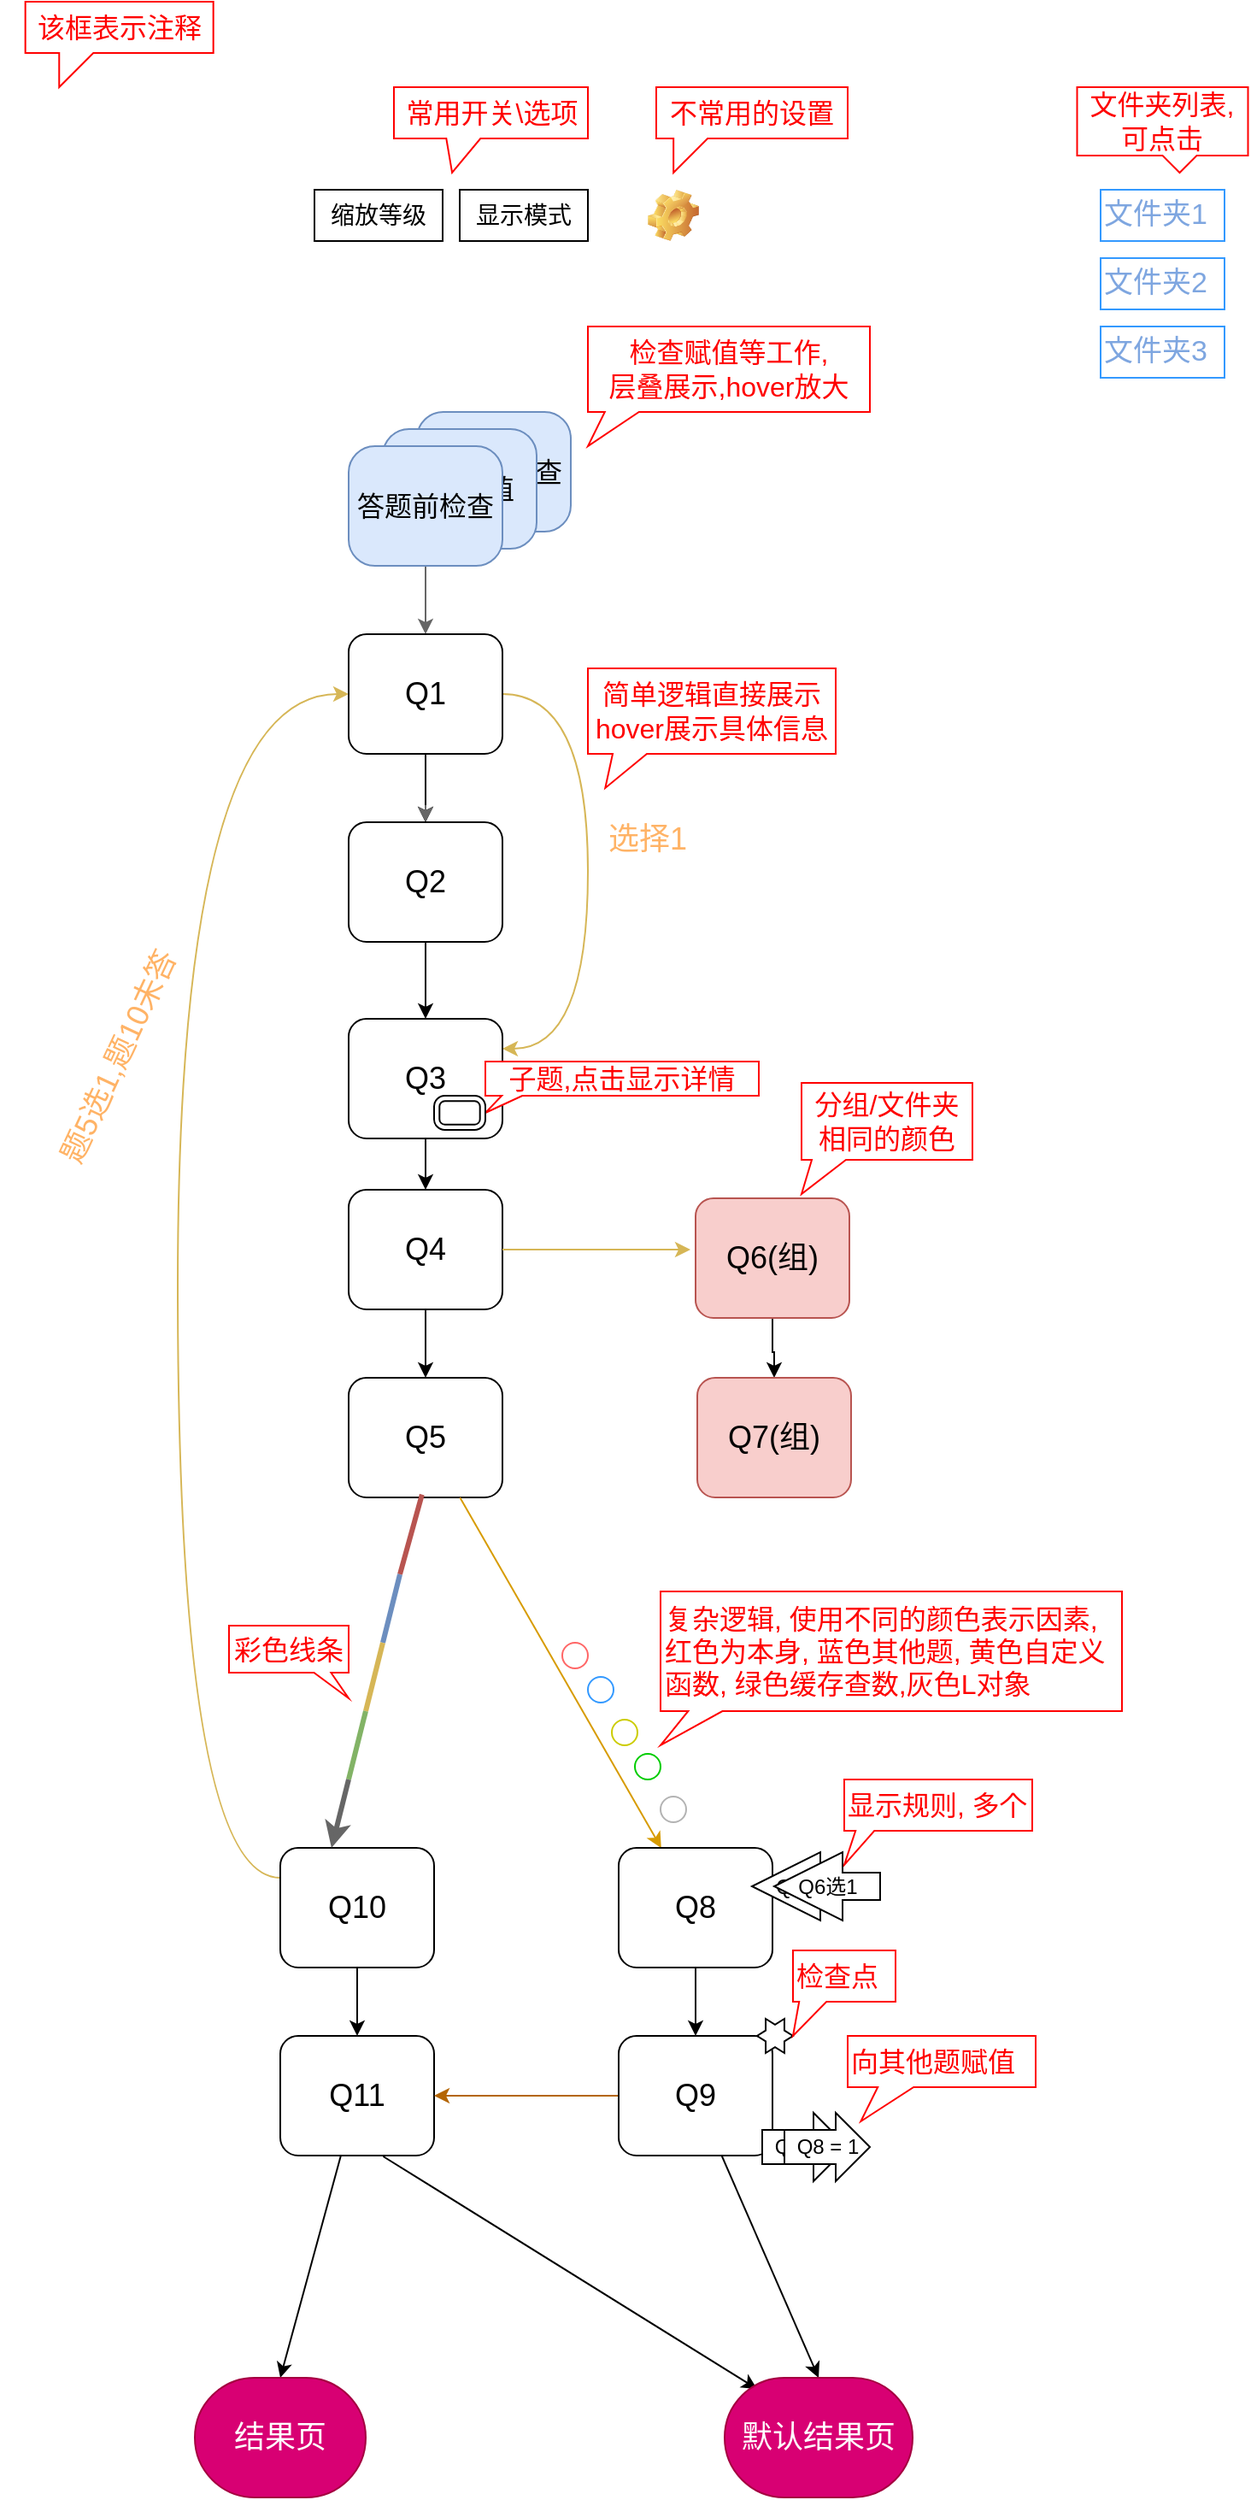 <mxfile version="23.1.6" type="github">
  <diagram name="第 1 页" id="kc1cU_msiuEV9yWqQzwE">
    <mxGraphModel dx="420" dy="1381" grid="1" gridSize="10" guides="1" tooltips="1" connect="1" arrows="0" fold="1" page="1" pageScale="1" pageWidth="827" pageHeight="1169" math="0" shadow="0">
      <root>
        <mxCell id="0" />
        <mxCell id="1" parent="0" />
        <mxCell id="Ti-5W8SZTmlNvOi37wGD-39" value="&lt;font style=&quot;font-size: 16px;&quot;&gt;答题前检查&lt;/font&gt;" style="rounded=1;whiteSpace=wrap;html=1;arcSize=22;fillColor=#dae8fc;strokeColor=#6c8ebf;" parent="1" vertex="1">
          <mxGeometry x="250" y="20" width="90" height="70" as="geometry" />
        </mxCell>
        <mxCell id="Ti-5W8SZTmlNvOi37wGD-38" value="&lt;font style=&quot;font-size: 16px;&quot;&gt;检查赋值&lt;/font&gt;" style="rounded=1;whiteSpace=wrap;html=1;arcSize=22;fillColor=#dae8fc;strokeColor=#6c8ebf;" parent="1" vertex="1">
          <mxGeometry x="230" y="30" width="90" height="70" as="geometry" />
        </mxCell>
        <mxCell id="iWW-S0E6aqb98GSkMhKx-15" style="edgeStyle=orthogonalEdgeStyle;rounded=0;orthogonalLoop=1;jettySize=auto;html=1;entryX=0.5;entryY=0;entryDx=0;entryDy=0;fillColor=#f5f5f5;strokeColor=#666666;" parent="1" source="iWW-S0E6aqb98GSkMhKx-3" target="iWW-S0E6aqb98GSkMhKx-4" edge="1">
          <mxGeometry relative="1" as="geometry" />
        </mxCell>
        <mxCell id="iWW-S0E6aqb98GSkMhKx-50" style="edgeStyle=orthogonalEdgeStyle;rounded=0;orthogonalLoop=1;jettySize=auto;html=1;entryX=0.5;entryY=0;entryDx=0;entryDy=0;" parent="1" source="iWW-S0E6aqb98GSkMhKx-4" target="iWW-S0E6aqb98GSkMhKx-26" edge="1">
          <mxGeometry relative="1" as="geometry" />
        </mxCell>
        <mxCell id="iWW-S0E6aqb98GSkMhKx-55" style="rounded=0;orthogonalLoop=1;jettySize=auto;html=1;entryX=1;entryY=0.25;entryDx=0;entryDy=0;edgeStyle=orthogonalEdgeStyle;curved=1;fillColor=#fff2cc;strokeColor=#d6b656;" parent="1" source="iWW-S0E6aqb98GSkMhKx-4" target="iWW-S0E6aqb98GSkMhKx-27" edge="1">
          <mxGeometry relative="1" as="geometry">
            <Array as="points">
              <mxPoint x="350" y="185" />
              <mxPoint x="350" y="393" />
            </Array>
          </mxGeometry>
        </mxCell>
        <mxCell id="iWW-S0E6aqb98GSkMhKx-4" value="&lt;font style=&quot;font-size: 18px;&quot;&gt;Q1&lt;/font&gt;" style="rounded=1;whiteSpace=wrap;html=1;" parent="1" vertex="1">
          <mxGeometry x="210" y="150" width="90" height="70" as="geometry" />
        </mxCell>
        <mxCell id="iWW-S0E6aqb98GSkMhKx-25" style="edgeStyle=orthogonalEdgeStyle;rounded=0;orthogonalLoop=1;jettySize=auto;html=1;entryX=0.5;entryY=0;entryDx=0;entryDy=0;fillColor=#f5f5f5;strokeColor=#666666;" parent="1" target="iWW-S0E6aqb98GSkMhKx-26" edge="1">
          <mxGeometry relative="1" as="geometry">
            <mxPoint x="255" y="250" as="sourcePoint" />
          </mxGeometry>
        </mxCell>
        <mxCell id="iWW-S0E6aqb98GSkMhKx-28" value="" style="edgeStyle=orthogonalEdgeStyle;rounded=0;orthogonalLoop=1;jettySize=auto;html=1;" parent="1" source="iWW-S0E6aqb98GSkMhKx-26" target="iWW-S0E6aqb98GSkMhKx-27" edge="1">
          <mxGeometry relative="1" as="geometry" />
        </mxCell>
        <mxCell id="iWW-S0E6aqb98GSkMhKx-26" value="&lt;font style=&quot;font-size: 18px;&quot;&gt;Q2&lt;/font&gt;" style="rounded=1;whiteSpace=wrap;html=1;" parent="1" vertex="1">
          <mxGeometry x="210" y="260" width="90" height="70" as="geometry" />
        </mxCell>
        <mxCell id="iWW-S0E6aqb98GSkMhKx-30" value="" style="edgeStyle=orthogonalEdgeStyle;rounded=0;orthogonalLoop=1;jettySize=auto;html=1;" parent="1" source="iWW-S0E6aqb98GSkMhKx-27" target="iWW-S0E6aqb98GSkMhKx-29" edge="1">
          <mxGeometry relative="1" as="geometry" />
        </mxCell>
        <mxCell id="iWW-S0E6aqb98GSkMhKx-27" value="&lt;span style=&quot;font-size: 18px;&quot;&gt;Q3&lt;/span&gt;" style="rounded=1;whiteSpace=wrap;html=1;" parent="1" vertex="1">
          <mxGeometry x="210" y="375" width="90" height="70" as="geometry" />
        </mxCell>
        <mxCell id="iWW-S0E6aqb98GSkMhKx-32" value="" style="edgeStyle=orthogonalEdgeStyle;rounded=0;orthogonalLoop=1;jettySize=auto;html=1;" parent="1" source="iWW-S0E6aqb98GSkMhKx-29" target="iWW-S0E6aqb98GSkMhKx-31" edge="1">
          <mxGeometry relative="1" as="geometry" />
        </mxCell>
        <mxCell id="iWW-S0E6aqb98GSkMhKx-29" value="&lt;font style=&quot;font-size: 18px;&quot;&gt;Q4&lt;/font&gt;" style="rounded=1;whiteSpace=wrap;html=1;" parent="1" vertex="1">
          <mxGeometry x="210" y="475" width="90" height="70" as="geometry" />
        </mxCell>
        <mxCell id="iWW-S0E6aqb98GSkMhKx-31" value="&lt;font style=&quot;font-size: 18px;&quot;&gt;Q5&lt;/font&gt;" style="rounded=1;whiteSpace=wrap;html=1;" parent="1" vertex="1">
          <mxGeometry x="210" y="585" width="90" height="70" as="geometry" />
        </mxCell>
        <mxCell id="iWW-S0E6aqb98GSkMhKx-39" value="" style="edgeStyle=orthogonalEdgeStyle;rounded=0;orthogonalLoop=1;jettySize=auto;html=1;" parent="1" source="iWW-S0E6aqb98GSkMhKx-33" target="iWW-S0E6aqb98GSkMhKx-38" edge="1">
          <mxGeometry relative="1" as="geometry" />
        </mxCell>
        <mxCell id="iWW-S0E6aqb98GSkMhKx-65" style="edgeStyle=orthogonalEdgeStyle;rounded=0;orthogonalLoop=1;jettySize=auto;html=1;entryX=0;entryY=0.5;entryDx=0;entryDy=0;exitX=0;exitY=0.25;exitDx=0;exitDy=0;curved=1;fillColor=#fff2cc;strokeColor=#d6b656;" parent="1" source="iWW-S0E6aqb98GSkMhKx-33" target="iWW-S0E6aqb98GSkMhKx-4" edge="1">
          <mxGeometry relative="1" as="geometry">
            <Array as="points">
              <mxPoint x="110" y="878" />
              <mxPoint x="110" y="185" />
            </Array>
          </mxGeometry>
        </mxCell>
        <mxCell id="iWW-S0E6aqb98GSkMhKx-33" value="&lt;span style=&quot;font-size: 18px;&quot;&gt;Q10&lt;/span&gt;" style="rounded=1;whiteSpace=wrap;html=1;" parent="1" vertex="1">
          <mxGeometry x="170.0" y="860" width="90" height="70" as="geometry" />
        </mxCell>
        <mxCell id="iWW-S0E6aqb98GSkMhKx-36" value="" style="rounded=0;orthogonalLoop=1;jettySize=auto;html=1;fillColor=#ffcd28;gradientColor=#ffa500;strokeColor=#d79b00;" parent="1" source="iWW-S0E6aqb98GSkMhKx-31" target="iWW-S0E6aqb98GSkMhKx-37" edge="1">
          <mxGeometry relative="1" as="geometry">
            <mxPoint x="414" y="850" as="sourcePoint" />
          </mxGeometry>
        </mxCell>
        <mxCell id="iWW-S0E6aqb98GSkMhKx-41" value="" style="edgeStyle=orthogonalEdgeStyle;rounded=0;orthogonalLoop=1;jettySize=auto;html=1;" parent="1" source="iWW-S0E6aqb98GSkMhKx-37" target="iWW-S0E6aqb98GSkMhKx-40" edge="1">
          <mxGeometry relative="1" as="geometry" />
        </mxCell>
        <mxCell id="iWW-S0E6aqb98GSkMhKx-37" value="&lt;font style=&quot;font-size: 18px;&quot;&gt;Q8&lt;/font&gt;" style="rounded=1;whiteSpace=wrap;html=1;" parent="1" vertex="1">
          <mxGeometry x="368" y="860" width="90" height="70" as="geometry" />
        </mxCell>
        <mxCell id="iWW-S0E6aqb98GSkMhKx-44" style="rounded=0;orthogonalLoop=1;jettySize=auto;html=1;strokeColor=default;entryX=0.173;entryY=0.094;entryDx=0;entryDy=0;entryPerimeter=0;exitX=0.669;exitY=1.007;exitDx=0;exitDy=0;exitPerimeter=0;" parent="1" source="iWW-S0E6aqb98GSkMhKx-38" target="iWW-S0E6aqb98GSkMhKx-42" edge="1">
          <mxGeometry relative="1" as="geometry" />
        </mxCell>
        <mxCell id="Ti-5W8SZTmlNvOi37wGD-48" style="rounded=0;orthogonalLoop=1;jettySize=auto;html=1;entryX=0.5;entryY=0;entryDx=0;entryDy=0;" parent="1" source="iWW-S0E6aqb98GSkMhKx-38" target="Ti-5W8SZTmlNvOi37wGD-47" edge="1">
          <mxGeometry relative="1" as="geometry" />
        </mxCell>
        <mxCell id="iWW-S0E6aqb98GSkMhKx-38" value="&lt;font style=&quot;font-size: 18px;&quot;&gt;Q11&lt;/font&gt;" style="rounded=1;whiteSpace=wrap;html=1;" parent="1" vertex="1">
          <mxGeometry x="170.0" y="970" width="90" height="70" as="geometry" />
        </mxCell>
        <mxCell id="iWW-S0E6aqb98GSkMhKx-43" value="" style="rounded=1;orthogonalLoop=1;jettySize=auto;html=1;entryX=0.5;entryY=0;entryDx=0;entryDy=0;" parent="1" source="iWW-S0E6aqb98GSkMhKx-40" target="iWW-S0E6aqb98GSkMhKx-42" edge="1">
          <mxGeometry relative="1" as="geometry">
            <Array as="points" />
          </mxGeometry>
        </mxCell>
        <mxCell id="iWW-S0E6aqb98GSkMhKx-75" style="edgeStyle=orthogonalEdgeStyle;rounded=0;orthogonalLoop=1;jettySize=auto;html=1;fillColor=#fad7ac;strokeColor=#b46504;" parent="1" source="iWW-S0E6aqb98GSkMhKx-40" target="iWW-S0E6aqb98GSkMhKx-38" edge="1">
          <mxGeometry relative="1" as="geometry" />
        </mxCell>
        <mxCell id="iWW-S0E6aqb98GSkMhKx-40" value="&lt;font style=&quot;font-size: 18px;&quot;&gt;Q9&lt;/font&gt;" style="rounded=1;whiteSpace=wrap;html=1;" parent="1" vertex="1">
          <mxGeometry x="368" y="970" width="90" height="70" as="geometry" />
        </mxCell>
        <mxCell id="iWW-S0E6aqb98GSkMhKx-42" value="&lt;span style=&quot;font-size: 18px;&quot;&gt;默认结果页&lt;/span&gt;" style="rounded=1;whiteSpace=wrap;html=1;arcSize=50;fillColor=#d80073;fontColor=#ffffff;strokeColor=#A50040;" parent="1" vertex="1">
          <mxGeometry x="430" y="1170" width="110" height="70" as="geometry" />
        </mxCell>
        <mxCell id="iWW-S0E6aqb98GSkMhKx-64" value="" style="edgeStyle=orthogonalEdgeStyle;rounded=0;orthogonalLoop=1;jettySize=auto;html=1;" parent="1" source="iWW-S0E6aqb98GSkMhKx-57" target="iWW-S0E6aqb98GSkMhKx-63" edge="1">
          <mxGeometry relative="1" as="geometry" />
        </mxCell>
        <mxCell id="iWW-S0E6aqb98GSkMhKx-57" value="&lt;span style=&quot;font-size: 18px;&quot;&gt;Q6(组)&lt;/span&gt;" style="rounded=1;whiteSpace=wrap;html=1;fillColor=#f8cecc;strokeColor=#b85450;" parent="1" vertex="1">
          <mxGeometry x="413" y="480" width="90" height="70" as="geometry" />
        </mxCell>
        <mxCell id="iWW-S0E6aqb98GSkMhKx-59" value="" style="endArrow=classic;html=1;rounded=0;fillColor=#fff2cc;strokeColor=#d6b656;" parent="1" source="iWW-S0E6aqb98GSkMhKx-29" edge="1">
          <mxGeometry width="50" height="50" relative="1" as="geometry">
            <mxPoint x="300" y="440" as="sourcePoint" />
            <mxPoint x="410" y="510" as="targetPoint" />
          </mxGeometry>
        </mxCell>
        <mxCell id="iWW-S0E6aqb98GSkMhKx-63" value="&lt;span style=&quot;font-size: 18px;&quot;&gt;Q7(组)&lt;/span&gt;" style="rounded=1;whiteSpace=wrap;html=1;fillColor=#f8cecc;strokeColor=#b85450;" parent="1" vertex="1">
          <mxGeometry x="414" y="585" width="90" height="70" as="geometry" />
        </mxCell>
        <mxCell id="iWW-S0E6aqb98GSkMhKx-66" value="选择1" style="text;strokeColor=none;align=center;fillColor=none;html=1;verticalAlign=middle;whiteSpace=wrap;rounded=0;fontSize=18;fontColor=#FFB366;" parent="1" vertex="1">
          <mxGeometry x="360" y="260" width="50" height="20" as="geometry" />
        </mxCell>
        <mxCell id="iWW-S0E6aqb98GSkMhKx-67" value="题5选1,题10未答" style="text;strokeColor=none;align=center;fillColor=none;html=1;verticalAlign=middle;whiteSpace=wrap;rounded=0;fontSize=18;fontColor=#FFB366;rotation=-65;" parent="1" vertex="1">
          <mxGeometry x="-30.0" y="370.0" width="211.67" height="54.68" as="geometry" />
        </mxCell>
        <mxCell id="iWW-S0E6aqb98GSkMhKx-78" value="&lt;font color=&quot;#ff0000&quot; style=&quot;font-size: 16px;&quot;&gt;简单逻辑直接展示&lt;br&gt;hover展示具体信息&lt;br&gt;&lt;/font&gt;" style="shape=callout;whiteSpace=wrap;html=1;perimeter=calloutPerimeter;position2=0.07;size=20;position=0.1;strokeColor=#FF0000;" parent="1" vertex="1">
          <mxGeometry x="350" y="170" width="145" height="70" as="geometry" />
        </mxCell>
        <mxCell id="iWW-S0E6aqb98GSkMhKx-82" value="&lt;font color=&quot;#ff0000&quot;&gt;&lt;span style=&quot;font-size: 16px;&quot;&gt;该框表示注释&lt;/span&gt;&lt;/font&gt;" style="shape=callout;whiteSpace=wrap;html=1;perimeter=calloutPerimeter;position2=0.18;size=20;position=0.18;strokeColor=#FF0000;" parent="1" vertex="1">
          <mxGeometry x="20.83" y="-220" width="110" height="50" as="geometry" />
        </mxCell>
        <mxCell id="iWW-S0E6aqb98GSkMhKx-83" value="&lt;font color=&quot;#ff0000&quot; style=&quot;font-size: 16px;&quot;&gt;分组/文件夹 相同的颜色&lt;/font&gt;" style="shape=callout;whiteSpace=wrap;html=1;perimeter=calloutPerimeter;position2=0;size=20;position=0.06;strokeColor=#FF0000;" parent="1" vertex="1">
          <mxGeometry x="475" y="412.5" width="100" height="65" as="geometry" />
        </mxCell>
        <mxCell id="iWW-S0E6aqb98GSkMhKx-84" value="&lt;font color=&quot;#ff0000&quot; style=&quot;font-size: 16px;&quot;&gt;复杂逻辑, 使用不同的颜色表示因素,&lt;br&gt;红色为本身, 蓝色其他题, 黄色自定义函数, 绿色缓存查数,灰色L对象&lt;br&gt;&lt;/font&gt;" style="shape=callout;whiteSpace=wrap;html=1;perimeter=calloutPerimeter;position2=0;size=20;position=0.06;strokeColor=#FF0000;align=left;" parent="1" vertex="1">
          <mxGeometry x="392.5" y="710" width="270" height="90" as="geometry" />
        </mxCell>
        <mxCell id="iWW-S0E6aqb98GSkMhKx-87" value="" style="ellipse;whiteSpace=wrap;html=1;aspect=fixed;strokeColor=#FF6666;direction=south;" parent="1" vertex="1">
          <mxGeometry x="335" y="740" width="15" height="15" as="geometry" />
        </mxCell>
        <mxCell id="iWW-S0E6aqb98GSkMhKx-90" value="" style="ellipse;whiteSpace=wrap;html=1;aspect=fixed;strokeColor=#3399FF;" parent="1" vertex="1">
          <mxGeometry x="350" y="760" width="15" height="15" as="geometry" />
        </mxCell>
        <mxCell id="iWW-S0E6aqb98GSkMhKx-91" value="" style="ellipse;whiteSpace=wrap;html=1;aspect=fixed;strokeColor=#CCCC00;" parent="1" vertex="1">
          <mxGeometry x="364" y="785" width="15" height="15" as="geometry" />
        </mxCell>
        <mxCell id="iWW-S0E6aqb98GSkMhKx-92" value="" style="ellipse;whiteSpace=wrap;html=1;aspect=fixed;strokeColor=#00CC00;" parent="1" vertex="1">
          <mxGeometry x="377.5" y="805" width="15" height="15" as="geometry" />
        </mxCell>
        <mxCell id="iWW-S0E6aqb98GSkMhKx-93" value="" style="ellipse;whiteSpace=wrap;html=1;aspect=fixed;strokeColor=#B3B3B3;" parent="1" vertex="1">
          <mxGeometry x="392.5" y="830" width="15" height="15" as="geometry" />
        </mxCell>
        <mxCell id="iWW-S0E6aqb98GSkMhKx-99" value="" style="verticalLabelPosition=bottom;verticalAlign=top;html=1;shape=mxgraph.basic.6_point_star" parent="1" vertex="1">
          <mxGeometry x="449" y="960" width="21" height="20" as="geometry" />
        </mxCell>
        <mxCell id="iWW-S0E6aqb98GSkMhKx-101" value="&lt;font color=&quot;#ff0000&quot; style=&quot;font-size: 16px;&quot;&gt;显示规则, 多个&lt;br&gt;&lt;/font&gt;" style="shape=callout;whiteSpace=wrap;html=1;perimeter=calloutPerimeter;position2=0;size=20;position=0.06;strokeColor=#FF0000;align=left;base=11;" parent="1" vertex="1">
          <mxGeometry x="500" y="820" width="110" height="50" as="geometry" />
        </mxCell>
        <mxCell id="iWW-S0E6aqb98GSkMhKx-105" value="Q8 = 1" style="html=1;shadow=0;dashed=0;align=center;verticalAlign=middle;shape=mxgraph.arrows2.tailedArrow;dy1=10;dx1=20;notch=0;arrowHead=20;dx2=25;dy2=30;" parent="1" vertex="1">
          <mxGeometry x="452" y="1030" width="50" height="10" as="geometry" />
        </mxCell>
        <mxCell id="iWW-S0E6aqb98GSkMhKx-106" value="&lt;font color=&quot;#ff0000&quot; style=&quot;font-size: 16px;&quot;&gt;向其他题赋值&lt;br&gt;&lt;/font&gt;" style="shape=callout;whiteSpace=wrap;html=1;perimeter=calloutPerimeter;position2=0.07;size=20;position=0.16;strokeColor=#FF0000;align=left;base=21;" parent="1" vertex="1">
          <mxGeometry x="502" y="970" width="110" height="50" as="geometry" />
        </mxCell>
        <mxCell id="iWW-S0E6aqb98GSkMhKx-108" value="Q6选1" style="html=1;shadow=0;dashed=0;align=center;verticalAlign=middle;shape=mxgraph.arrows2.arrow;dy=0.6;dx=40;flipH=1;notch=0;" parent="1" vertex="1">
          <mxGeometry x="446" y="862.5" width="62" height="40" as="geometry" />
        </mxCell>
        <mxCell id="iWW-S0E6aqb98GSkMhKx-110" value="&lt;font color=&quot;#ff0000&quot; style=&quot;font-size: 16px;&quot;&gt;检查点&lt;br&gt;&lt;/font&gt;" style="shape=callout;whiteSpace=wrap;html=1;perimeter=calloutPerimeter;position2=0;size=20;position=0.06;strokeColor=#FF0000;align=left;base=16;" parent="1" vertex="1">
          <mxGeometry x="470" y="920" width="60" height="50" as="geometry" />
        </mxCell>
        <mxCell id="Ti-5W8SZTmlNvOi37wGD-31" value="" style="endArrow=none;html=1;rounded=0;fillColor=#f8cecc;strokeColor=#b85450;entryX=0.477;entryY=0.976;entryDx=0;entryDy=0;entryPerimeter=0;strokeWidth=3;" parent="1" target="iWW-S0E6aqb98GSkMhKx-31" edge="1">
          <mxGeometry width="50" height="50" relative="1" as="geometry">
            <mxPoint x="240" y="700" as="sourcePoint" />
            <mxPoint x="250" y="660" as="targetPoint" />
          </mxGeometry>
        </mxCell>
        <mxCell id="Ti-5W8SZTmlNvOi37wGD-32" value="" style="endArrow=none;html=1;rounded=0;fillColor=#dae8fc;strokeColor=#6c8ebf;strokeWidth=3;" parent="1" edge="1">
          <mxGeometry width="50" height="50" relative="1" as="geometry">
            <mxPoint x="230" y="740" as="sourcePoint" />
            <mxPoint x="240" y="700" as="targetPoint" />
          </mxGeometry>
        </mxCell>
        <mxCell id="Ti-5W8SZTmlNvOi37wGD-34" value="" style="endArrow=none;html=1;rounded=0;fillColor=#fff2cc;strokeColor=#d6b656;strokeWidth=3;" parent="1" edge="1">
          <mxGeometry width="50" height="50" relative="1" as="geometry">
            <mxPoint x="220" y="780" as="sourcePoint" />
            <mxPoint x="230" y="740" as="targetPoint" />
          </mxGeometry>
        </mxCell>
        <mxCell id="Ti-5W8SZTmlNvOi37wGD-35" value="" style="endArrow=none;html=1;rounded=0;fillColor=#d5e8d4;strokeColor=#82b366;strokeWidth=3;" parent="1" edge="1">
          <mxGeometry width="50" height="50" relative="1" as="geometry">
            <mxPoint x="210" y="820" as="sourcePoint" />
            <mxPoint x="220" y="780" as="targetPoint" />
          </mxGeometry>
        </mxCell>
        <mxCell id="Ti-5W8SZTmlNvOi37wGD-36" value="" style="endArrow=classic;html=1;rounded=0;entryX=0.333;entryY=0;entryDx=0;entryDy=0;entryPerimeter=0;fillColor=#f5f5f5;strokeColor=#666666;strokeWidth=3;" parent="1" target="iWW-S0E6aqb98GSkMhKx-33" edge="1">
          <mxGeometry width="50" height="50" relative="1" as="geometry">
            <mxPoint x="210" y="820" as="sourcePoint" />
            <mxPoint x="251.67" y="785" as="targetPoint" />
          </mxGeometry>
        </mxCell>
        <mxCell id="Ti-5W8SZTmlNvOi37wGD-37" value="&lt;div style=&quot;&quot;&gt;&lt;span style=&quot;font-size: 16px; color: rgb(255, 0, 0); background-color: initial;&quot;&gt;彩色线条&lt;/span&gt;&lt;/div&gt;" style="shape=callout;whiteSpace=wrap;html=1;perimeter=calloutPerimeter;position2=1;size=15;position=0.71;strokeColor=#FF0000;align=center;base=10;rotation=0;" parent="1" vertex="1">
          <mxGeometry x="140" y="730" width="70" height="42.5" as="geometry" />
        </mxCell>
        <mxCell id="iWW-S0E6aqb98GSkMhKx-3" value="&lt;font style=&quot;font-size: 16px;&quot;&gt;答题前检查&lt;/font&gt;" style="rounded=1;whiteSpace=wrap;html=1;arcSize=22;fillColor=#dae8fc;strokeColor=#6c8ebf;" parent="1" vertex="1">
          <mxGeometry x="210" y="40" width="90" height="70" as="geometry" />
        </mxCell>
        <mxCell id="Ti-5W8SZTmlNvOi37wGD-41" value="&lt;font color=&quot;#ff0000&quot; style=&quot;font-size: 16px;&quot;&gt;检查赋值等工作,&lt;br&gt;层叠展示,hover放大&lt;br&gt;&lt;/font&gt;" style="shape=callout;whiteSpace=wrap;html=1;perimeter=calloutPerimeter;position2=0;size=20;position=0.06;strokeColor=#FF0000;" parent="1" vertex="1">
          <mxGeometry x="350" y="-30" width="165" height="70" as="geometry" />
        </mxCell>
        <mxCell id="Ti-5W8SZTmlNvOi37wGD-44" value="&lt;font color=&quot;#ff0000&quot;&gt;&lt;span style=&quot;font-size: 16px;&quot;&gt;子题,点击显示详情&lt;br&gt;&lt;/span&gt;&lt;/font&gt;" style="shape=callout;whiteSpace=wrap;html=1;perimeter=calloutPerimeter;position2=0;size=10;position=0.06;strokeColor=#FF0000;base=12;" parent="1" vertex="1">
          <mxGeometry x="290" y="400" width="160" height="30" as="geometry" />
        </mxCell>
        <mxCell id="Ti-5W8SZTmlNvOi37wGD-47" value="&lt;span style=&quot;font-size: 18px;&quot;&gt;结果页&lt;/span&gt;" style="rounded=1;whiteSpace=wrap;html=1;arcSize=50;fillColor=#d80073;fontColor=#ffffff;strokeColor=#A50040;" parent="1" vertex="1">
          <mxGeometry x="120" y="1170" width="100" height="70" as="geometry" />
        </mxCell>
        <mxCell id="Ti-5W8SZTmlNvOi37wGD-51" value="&lt;font style=&quot;font-size: 14px;&quot;&gt;显示模式&lt;/font&gt;" style="rounded=0;whiteSpace=wrap;html=1;" parent="1" vertex="1">
          <mxGeometry x="275" y="-110" width="75" height="30" as="geometry" />
        </mxCell>
        <mxCell id="Ti-5W8SZTmlNvOi37wGD-53" value="&lt;font style=&quot;font-size: 14px;&quot;&gt;缩放等级&lt;/font&gt;" style="rounded=0;whiteSpace=wrap;html=1;" parent="1" vertex="1">
          <mxGeometry x="190" y="-110" width="75" height="30" as="geometry" />
        </mxCell>
        <mxCell id="Ti-5W8SZTmlNvOi37wGD-54" value="&lt;font color=&quot;#ff0000&quot; style=&quot;font-size: 16px;&quot;&gt;常用开关\选项&lt;br&gt;&lt;/font&gt;" style="shape=callout;whiteSpace=wrap;html=1;perimeter=calloutPerimeter;position2=0.3;size=20;position=0.27;strokeColor=#FF0000;base=20;" parent="1" vertex="1">
          <mxGeometry x="236.5" y="-170" width="113.5" height="50" as="geometry" />
        </mxCell>
        <mxCell id="Ti-5W8SZTmlNvOi37wGD-58" value="" style="shape=image;html=1;verticalLabelPosition=bottom;verticalAlign=top;imageAspect=0;image=img/clipart/Gear_128x128.png" parent="1" vertex="1">
          <mxGeometry x="385" y="-110" width="30" height="30" as="geometry" />
        </mxCell>
        <mxCell id="Ti-5W8SZTmlNvOi37wGD-59" value="&lt;font color=&quot;#ff0000&quot; style=&quot;font-size: 16px;&quot;&gt;不常用的设置&lt;br&gt;&lt;/font&gt;" style="shape=callout;whiteSpace=wrap;html=1;perimeter=calloutPerimeter;position2=0.09;size=20;position=0.09;strokeColor=#FF0000;" parent="1" vertex="1">
          <mxGeometry x="390" y="-170" width="112" height="50" as="geometry" />
        </mxCell>
        <mxCell id="M4DDi0-p-4cgC3sTtj1j-3" value="Q6选1" style="html=1;shadow=0;dashed=0;align=center;verticalAlign=middle;shape=mxgraph.arrows2.arrow;dy=0.6;dx=40;flipH=1;notch=0;" parent="1" vertex="1">
          <mxGeometry x="459" y="862.5" width="62" height="40" as="geometry" />
        </mxCell>
        <mxCell id="M4DDi0-p-4cgC3sTtj1j-5" value="Q8 = 1" style="html=1;shadow=0;dashed=0;align=center;verticalAlign=middle;shape=mxgraph.arrows2.tailedArrow;dy1=10;dx1=20;notch=0;arrowHead=20;dx2=25;dy2=30;" parent="1" vertex="1">
          <mxGeometry x="465" y="1030" width="50" height="10" as="geometry" />
        </mxCell>
        <mxCell id="M4DDi0-p-4cgC3sTtj1j-14" value="" style="verticalLabelPosition=bottom;verticalAlign=top;html=1;shape=mxgraph.basic.rounded_frame;dx=3.15;whiteSpace=wrap;" parent="1" vertex="1">
          <mxGeometry x="260" y="420" width="30" height="20" as="geometry" />
        </mxCell>
        <mxCell id="M4DDi0-p-4cgC3sTtj1j-18" value="&lt;font color=&quot;#7ea6e0&quot; style=&quot;font-size: 17px;&quot;&gt;文件夹1&lt;/font&gt;" style="rounded=0;whiteSpace=wrap;html=1;align=left;strokeColor=#3399FF;" parent="1" vertex="1">
          <mxGeometry x="650" y="-110" width="72.5" height="30" as="geometry" />
        </mxCell>
        <mxCell id="M4DDi0-p-4cgC3sTtj1j-20" value="&lt;font color=&quot;#7ea6e0&quot; style=&quot;font-size: 17px;&quot;&gt;文件夹2&lt;/font&gt;" style="rounded=0;whiteSpace=wrap;html=1;align=left;strokeColor=#3399FF;" parent="1" vertex="1">
          <mxGeometry x="650" y="-70" width="72.5" height="30" as="geometry" />
        </mxCell>
        <mxCell id="M4DDi0-p-4cgC3sTtj1j-21" value="&lt;font color=&quot;#7ea6e0&quot; style=&quot;font-size: 17px;&quot;&gt;文件夹3&lt;/font&gt;" style="rounded=0;whiteSpace=wrap;html=1;align=left;strokeColor=#3399FF;" parent="1" vertex="1">
          <mxGeometry x="650" y="-30" width="72.5" height="30" as="geometry" />
        </mxCell>
        <mxCell id="M4DDi0-p-4cgC3sTtj1j-22" value="&lt;font color=&quot;#ff0000&quot; style=&quot;font-size: 16px;&quot;&gt;文件夹列表,可点击&lt;/font&gt;" style="shape=callout;whiteSpace=wrap;html=1;perimeter=calloutPerimeter;position2=0.6;size=10;position=0.5;strokeColor=#FF0000;base=20;" parent="1" vertex="1">
          <mxGeometry x="636.25" y="-170" width="100" height="50" as="geometry" />
        </mxCell>
      </root>
    </mxGraphModel>
  </diagram>
</mxfile>
